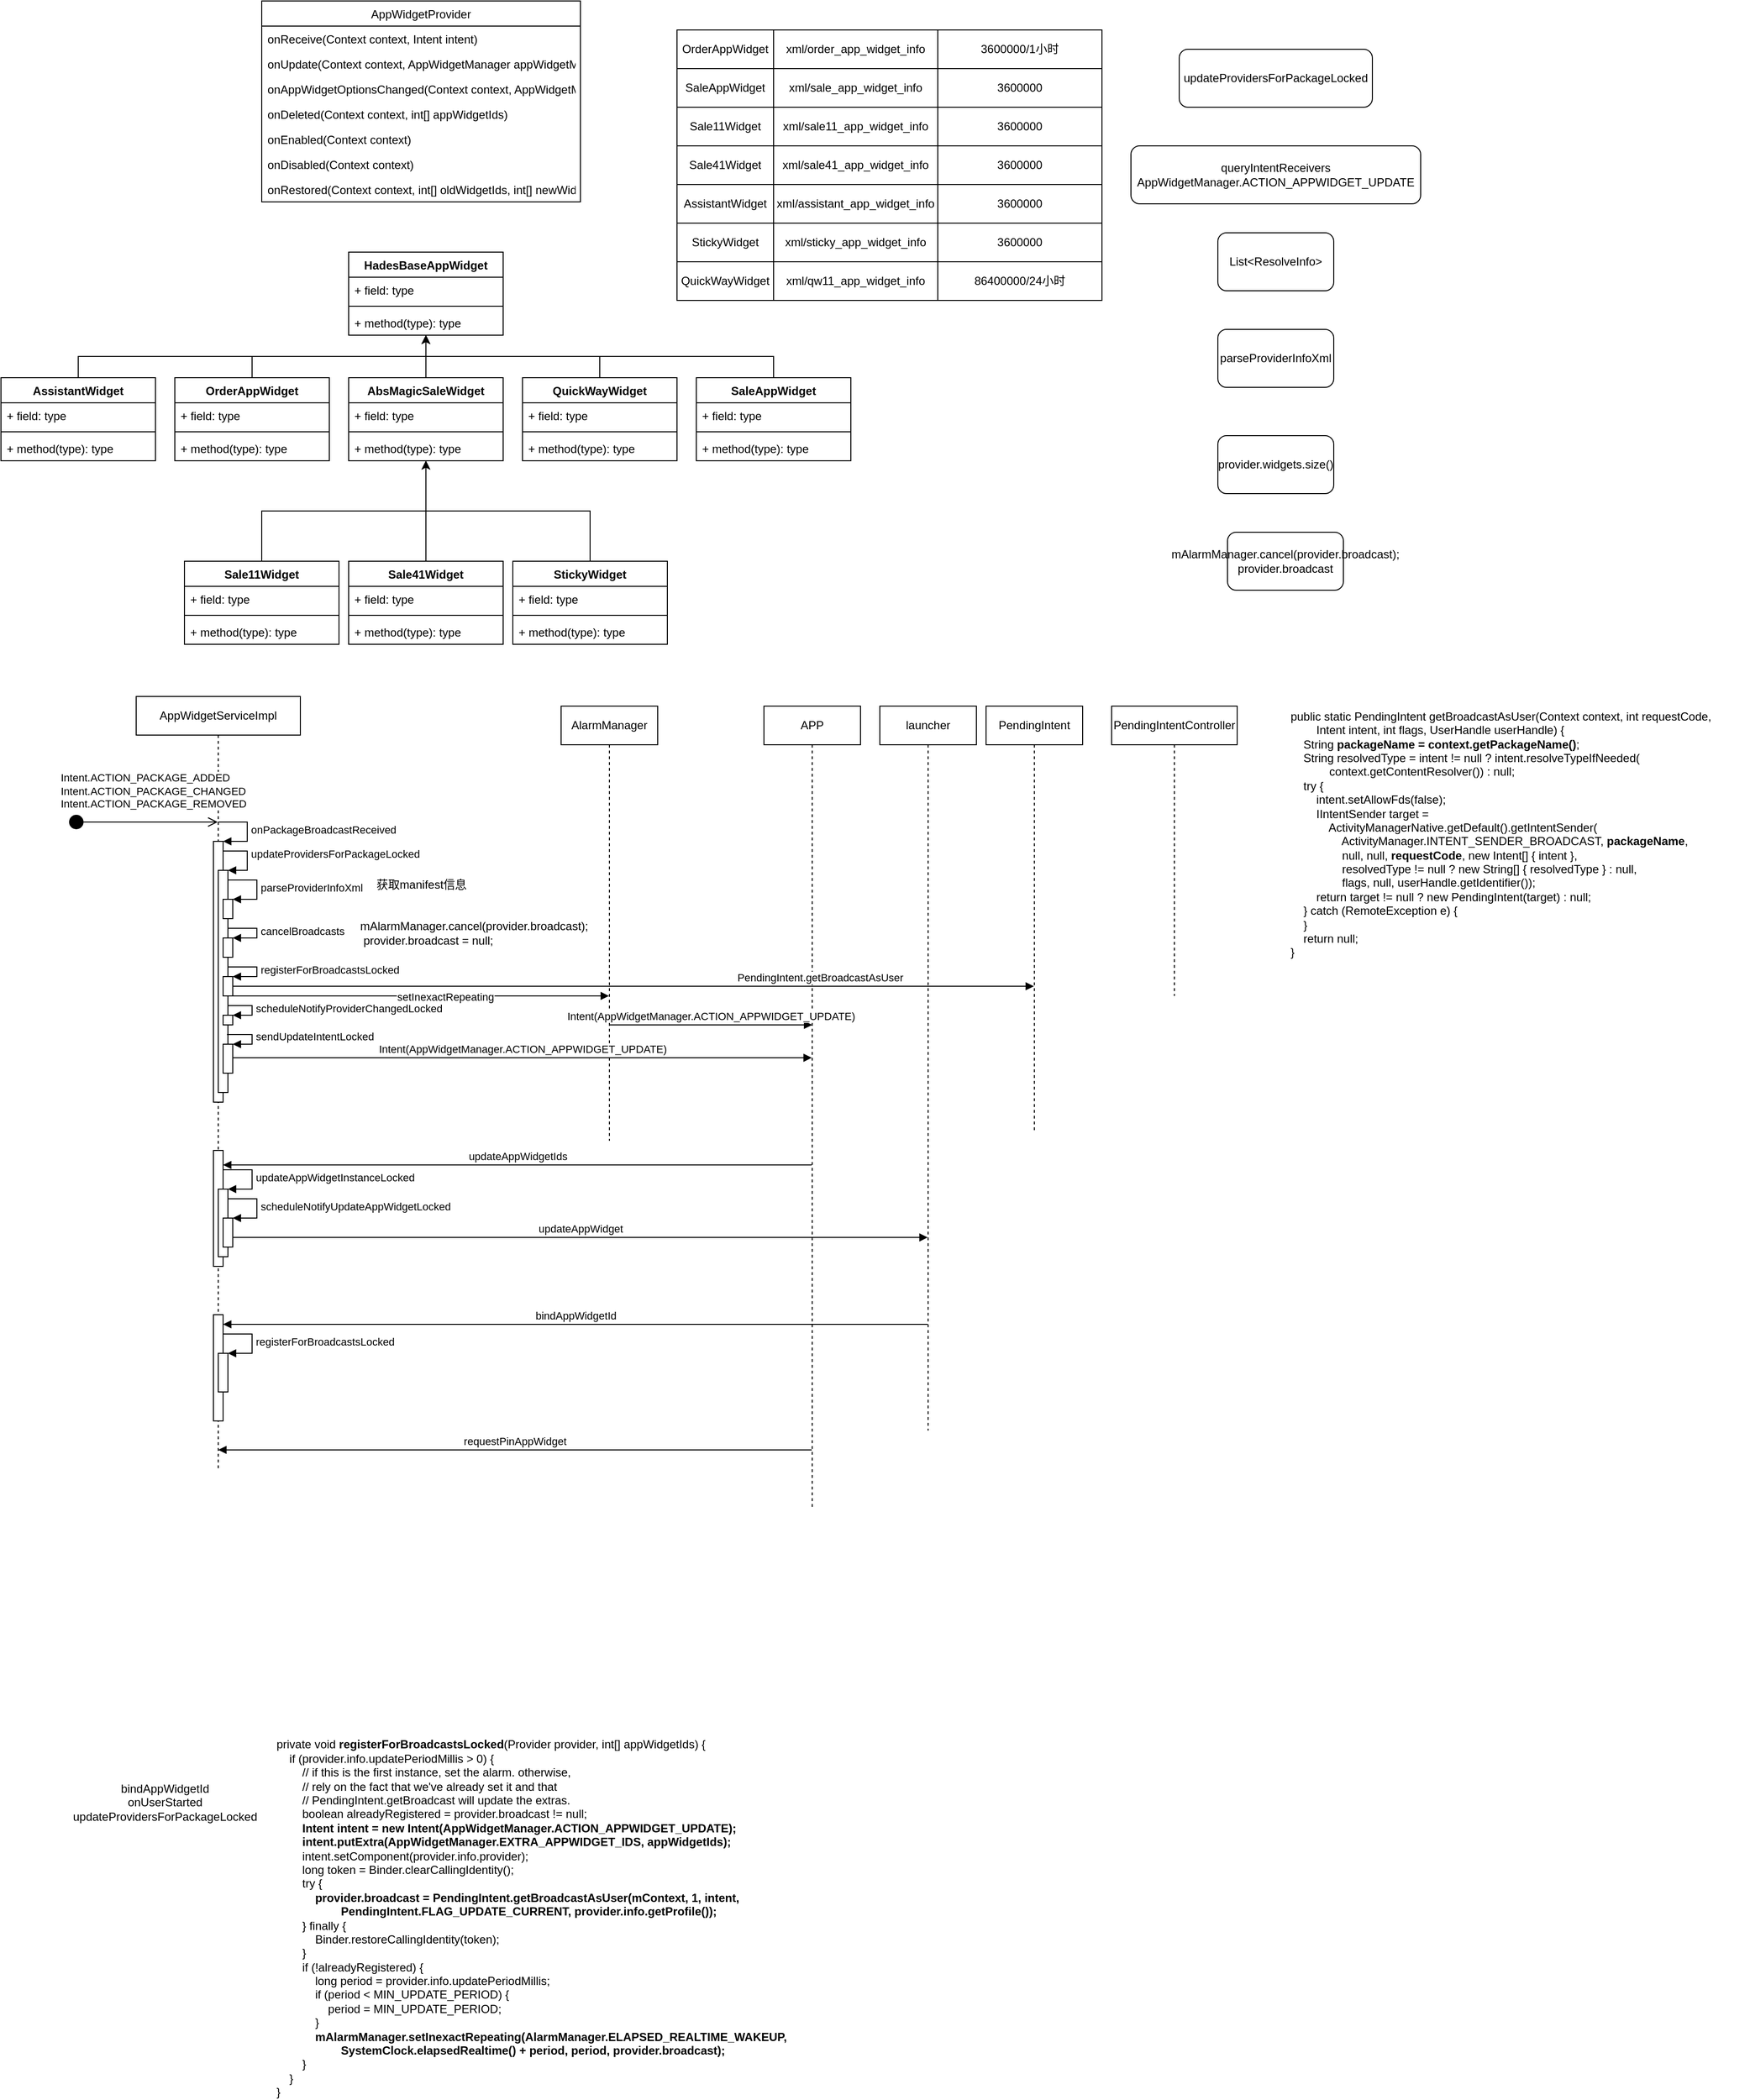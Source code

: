 <mxfile version="20.3.3" type="github">
  <diagram id="xcQuriU0oQv12EpbVyYx" name="Page-1">
    <mxGraphModel dx="830" dy="768" grid="1" gridSize="10" guides="1" tooltips="1" connect="1" arrows="1" fold="1" page="1" pageScale="1" pageWidth="850" pageHeight="1100" math="0" shadow="0">
      <root>
        <mxCell id="0" />
        <mxCell id="1" parent="0" />
        <mxCell id="ZXUftcu4xDOtaX3n_nfg-2" value="HadesBaseAppWidget" style="swimlane;fontStyle=1;align=center;verticalAlign=top;childLayout=stackLayout;horizontal=1;startSize=26;horizontalStack=0;resizeParent=1;resizeParentMax=0;resizeLast=0;collapsible=1;marginBottom=0;" parent="1" vertex="1">
          <mxGeometry x="360" y="310" width="160" height="86" as="geometry" />
        </mxCell>
        <mxCell id="ZXUftcu4xDOtaX3n_nfg-3" value="+ field: type" style="text;strokeColor=none;fillColor=none;align=left;verticalAlign=top;spacingLeft=4;spacingRight=4;overflow=hidden;rotatable=0;points=[[0,0.5],[1,0.5]];portConstraint=eastwest;" parent="ZXUftcu4xDOtaX3n_nfg-2" vertex="1">
          <mxGeometry y="26" width="160" height="26" as="geometry" />
        </mxCell>
        <mxCell id="ZXUftcu4xDOtaX3n_nfg-4" value="" style="line;strokeWidth=1;fillColor=none;align=left;verticalAlign=middle;spacingTop=-1;spacingLeft=3;spacingRight=3;rotatable=0;labelPosition=right;points=[];portConstraint=eastwest;strokeColor=inherit;" parent="ZXUftcu4xDOtaX3n_nfg-2" vertex="1">
          <mxGeometry y="52" width="160" height="8" as="geometry" />
        </mxCell>
        <mxCell id="ZXUftcu4xDOtaX3n_nfg-5" value="+ method(type): type" style="text;strokeColor=none;fillColor=none;align=left;verticalAlign=top;spacingLeft=4;spacingRight=4;overflow=hidden;rotatable=0;points=[[0,0.5],[1,0.5]];portConstraint=eastwest;" parent="ZXUftcu4xDOtaX3n_nfg-2" vertex="1">
          <mxGeometry y="60" width="160" height="26" as="geometry" />
        </mxCell>
        <mxCell id="ZXUftcu4xDOtaX3n_nfg-12" value="AppWidgetProvider" style="swimlane;fontStyle=0;childLayout=stackLayout;horizontal=1;startSize=26;fillColor=none;horizontalStack=0;resizeParent=1;resizeParentMax=0;resizeLast=0;collapsible=1;marginBottom=0;" parent="1" vertex="1">
          <mxGeometry x="270" y="50" width="330" height="208" as="geometry" />
        </mxCell>
        <mxCell id="ZXUftcu4xDOtaX3n_nfg-13" value="onReceive(Context context, Intent intent)" style="text;strokeColor=none;fillColor=none;align=left;verticalAlign=top;spacingLeft=4;spacingRight=4;overflow=hidden;rotatable=0;points=[[0,0.5],[1,0.5]];portConstraint=eastwest;" parent="ZXUftcu4xDOtaX3n_nfg-12" vertex="1">
          <mxGeometry y="26" width="330" height="26" as="geometry" />
        </mxCell>
        <mxCell id="ZXUftcu4xDOtaX3n_nfg-14" value="onUpdate(Context context, AppWidgetManager appWidgetManager, int[] appWidgetIds)" style="text;strokeColor=none;fillColor=none;align=left;verticalAlign=top;spacingLeft=4;spacingRight=4;overflow=hidden;rotatable=0;points=[[0,0.5],[1,0.5]];portConstraint=eastwest;" parent="ZXUftcu4xDOtaX3n_nfg-12" vertex="1">
          <mxGeometry y="52" width="330" height="26" as="geometry" />
        </mxCell>
        <mxCell id="ZXUftcu4xDOtaX3n_nfg-15" value="onAppWidgetOptionsChanged(Context context, AppWidgetManager appWidgetManager, int appWidgetId, Bundle newOptions)" style="text;strokeColor=none;fillColor=none;align=left;verticalAlign=top;spacingLeft=4;spacingRight=4;overflow=hidden;rotatable=0;points=[[0,0.5],[1,0.5]];portConstraint=eastwest;" parent="ZXUftcu4xDOtaX3n_nfg-12" vertex="1">
          <mxGeometry y="78" width="330" height="26" as="geometry" />
        </mxCell>
        <mxCell id="ZXUftcu4xDOtaX3n_nfg-16" value="onDeleted(Context context, int[] appWidgetIds)" style="text;strokeColor=none;fillColor=none;align=left;verticalAlign=top;spacingLeft=4;spacingRight=4;overflow=hidden;rotatable=0;points=[[0,0.5],[1,0.5]];portConstraint=eastwest;" parent="ZXUftcu4xDOtaX3n_nfg-12" vertex="1">
          <mxGeometry y="104" width="330" height="26" as="geometry" />
        </mxCell>
        <mxCell id="ZXUftcu4xDOtaX3n_nfg-17" value="onEnabled(Context context)" style="text;strokeColor=none;fillColor=none;align=left;verticalAlign=top;spacingLeft=4;spacingRight=4;overflow=hidden;rotatable=0;points=[[0,0.5],[1,0.5]];portConstraint=eastwest;" parent="ZXUftcu4xDOtaX3n_nfg-12" vertex="1">
          <mxGeometry y="130" width="330" height="26" as="geometry" />
        </mxCell>
        <mxCell id="ZXUftcu4xDOtaX3n_nfg-18" value="onDisabled(Context context)" style="text;strokeColor=none;fillColor=none;align=left;verticalAlign=top;spacingLeft=4;spacingRight=4;overflow=hidden;rotatable=0;points=[[0,0.5],[1,0.5]];portConstraint=eastwest;" parent="ZXUftcu4xDOtaX3n_nfg-12" vertex="1">
          <mxGeometry y="156" width="330" height="26" as="geometry" />
        </mxCell>
        <mxCell id="ZXUftcu4xDOtaX3n_nfg-19" value="onRestored(Context context, int[] oldWidgetIds, int[] newWidgetIds)" style="text;strokeColor=none;fillColor=none;align=left;verticalAlign=top;spacingLeft=4;spacingRight=4;overflow=hidden;rotatable=0;points=[[0,0.5],[1,0.5]];portConstraint=eastwest;" parent="ZXUftcu4xDOtaX3n_nfg-12" vertex="1">
          <mxGeometry y="182" width="330" height="26" as="geometry" />
        </mxCell>
        <mxCell id="ZXUftcu4xDOtaX3n_nfg-60" style="edgeStyle=orthogonalEdgeStyle;rounded=0;orthogonalLoop=1;jettySize=auto;html=1;exitX=0.5;exitY=0;exitDx=0;exitDy=0;" parent="1" source="ZXUftcu4xDOtaX3n_nfg-20" target="ZXUftcu4xDOtaX3n_nfg-2" edge="1">
          <mxGeometry relative="1" as="geometry" />
        </mxCell>
        <mxCell id="ZXUftcu4xDOtaX3n_nfg-20" value="AbsMagicSaleWidget" style="swimlane;fontStyle=1;align=center;verticalAlign=top;childLayout=stackLayout;horizontal=1;startSize=26;horizontalStack=0;resizeParent=1;resizeParentMax=0;resizeLast=0;collapsible=1;marginBottom=0;" parent="1" vertex="1">
          <mxGeometry x="360" y="440" width="160" height="86" as="geometry" />
        </mxCell>
        <mxCell id="ZXUftcu4xDOtaX3n_nfg-21" value="+ field: type" style="text;strokeColor=none;fillColor=none;align=left;verticalAlign=top;spacingLeft=4;spacingRight=4;overflow=hidden;rotatable=0;points=[[0,0.5],[1,0.5]];portConstraint=eastwest;" parent="ZXUftcu4xDOtaX3n_nfg-20" vertex="1">
          <mxGeometry y="26" width="160" height="26" as="geometry" />
        </mxCell>
        <mxCell id="ZXUftcu4xDOtaX3n_nfg-22" value="" style="line;strokeWidth=1;fillColor=none;align=left;verticalAlign=middle;spacingTop=-1;spacingLeft=3;spacingRight=3;rotatable=0;labelPosition=right;points=[];portConstraint=eastwest;strokeColor=inherit;" parent="ZXUftcu4xDOtaX3n_nfg-20" vertex="1">
          <mxGeometry y="52" width="160" height="8" as="geometry" />
        </mxCell>
        <mxCell id="ZXUftcu4xDOtaX3n_nfg-23" value="+ method(type): type" style="text;strokeColor=none;fillColor=none;align=left;verticalAlign=top;spacingLeft=4;spacingRight=4;overflow=hidden;rotatable=0;points=[[0,0.5],[1,0.5]];portConstraint=eastwest;" parent="ZXUftcu4xDOtaX3n_nfg-20" vertex="1">
          <mxGeometry y="60" width="160" height="26" as="geometry" />
        </mxCell>
        <mxCell id="ZXUftcu4xDOtaX3n_nfg-100" style="edgeStyle=orthogonalEdgeStyle;rounded=0;orthogonalLoop=1;jettySize=auto;html=1;exitX=0.5;exitY=0;exitDx=0;exitDy=0;" parent="1" source="ZXUftcu4xDOtaX3n_nfg-24" target="ZXUftcu4xDOtaX3n_nfg-2" edge="1">
          <mxGeometry relative="1" as="geometry" />
        </mxCell>
        <mxCell id="ZXUftcu4xDOtaX3n_nfg-24" value="AssistantWidget" style="swimlane;fontStyle=1;align=center;verticalAlign=top;childLayout=stackLayout;horizontal=1;startSize=26;horizontalStack=0;resizeParent=1;resizeParentMax=0;resizeLast=0;collapsible=1;marginBottom=0;" parent="1" vertex="1">
          <mxGeometry y="440" width="160" height="86" as="geometry" />
        </mxCell>
        <mxCell id="ZXUftcu4xDOtaX3n_nfg-25" value="+ field: type" style="text;strokeColor=none;fillColor=none;align=left;verticalAlign=top;spacingLeft=4;spacingRight=4;overflow=hidden;rotatable=0;points=[[0,0.5],[1,0.5]];portConstraint=eastwest;" parent="ZXUftcu4xDOtaX3n_nfg-24" vertex="1">
          <mxGeometry y="26" width="160" height="26" as="geometry" />
        </mxCell>
        <mxCell id="ZXUftcu4xDOtaX3n_nfg-26" value="" style="line;strokeWidth=1;fillColor=none;align=left;verticalAlign=middle;spacingTop=-1;spacingLeft=3;spacingRight=3;rotatable=0;labelPosition=right;points=[];portConstraint=eastwest;strokeColor=inherit;" parent="ZXUftcu4xDOtaX3n_nfg-24" vertex="1">
          <mxGeometry y="52" width="160" height="8" as="geometry" />
        </mxCell>
        <mxCell id="ZXUftcu4xDOtaX3n_nfg-27" value="+ method(type): type" style="text;strokeColor=none;fillColor=none;align=left;verticalAlign=top;spacingLeft=4;spacingRight=4;overflow=hidden;rotatable=0;points=[[0,0.5],[1,0.5]];portConstraint=eastwest;" parent="ZXUftcu4xDOtaX3n_nfg-24" vertex="1">
          <mxGeometry y="60" width="160" height="26" as="geometry" />
        </mxCell>
        <mxCell id="ZXUftcu4xDOtaX3n_nfg-99" style="edgeStyle=orthogonalEdgeStyle;rounded=0;orthogonalLoop=1;jettySize=auto;html=1;exitX=0.5;exitY=0;exitDx=0;exitDy=0;" parent="1" source="ZXUftcu4xDOtaX3n_nfg-28" target="ZXUftcu4xDOtaX3n_nfg-2" edge="1">
          <mxGeometry relative="1" as="geometry" />
        </mxCell>
        <mxCell id="ZXUftcu4xDOtaX3n_nfg-28" value="OrderAppWidget" style="swimlane;fontStyle=1;align=center;verticalAlign=top;childLayout=stackLayout;horizontal=1;startSize=26;horizontalStack=0;resizeParent=1;resizeParentMax=0;resizeLast=0;collapsible=1;marginBottom=0;" parent="1" vertex="1">
          <mxGeometry x="180" y="440" width="160" height="86" as="geometry" />
        </mxCell>
        <mxCell id="ZXUftcu4xDOtaX3n_nfg-29" value="+ field: type" style="text;strokeColor=none;fillColor=none;align=left;verticalAlign=top;spacingLeft=4;spacingRight=4;overflow=hidden;rotatable=0;points=[[0,0.5],[1,0.5]];portConstraint=eastwest;" parent="ZXUftcu4xDOtaX3n_nfg-28" vertex="1">
          <mxGeometry y="26" width="160" height="26" as="geometry" />
        </mxCell>
        <mxCell id="ZXUftcu4xDOtaX3n_nfg-30" value="" style="line;strokeWidth=1;fillColor=none;align=left;verticalAlign=middle;spacingTop=-1;spacingLeft=3;spacingRight=3;rotatable=0;labelPosition=right;points=[];portConstraint=eastwest;strokeColor=inherit;" parent="ZXUftcu4xDOtaX3n_nfg-28" vertex="1">
          <mxGeometry y="52" width="160" height="8" as="geometry" />
        </mxCell>
        <mxCell id="ZXUftcu4xDOtaX3n_nfg-31" value="+ method(type): type" style="text;strokeColor=none;fillColor=none;align=left;verticalAlign=top;spacingLeft=4;spacingRight=4;overflow=hidden;rotatable=0;points=[[0,0.5],[1,0.5]];portConstraint=eastwest;" parent="ZXUftcu4xDOtaX3n_nfg-28" vertex="1">
          <mxGeometry y="60" width="160" height="26" as="geometry" />
        </mxCell>
        <mxCell id="ZXUftcu4xDOtaX3n_nfg-101" style="edgeStyle=orthogonalEdgeStyle;rounded=0;orthogonalLoop=1;jettySize=auto;html=1;exitX=0.5;exitY=0;exitDx=0;exitDy=0;" parent="1" source="ZXUftcu4xDOtaX3n_nfg-32" target="ZXUftcu4xDOtaX3n_nfg-2" edge="1">
          <mxGeometry relative="1" as="geometry" />
        </mxCell>
        <mxCell id="ZXUftcu4xDOtaX3n_nfg-32" value="QuickWayWidget" style="swimlane;fontStyle=1;align=center;verticalAlign=top;childLayout=stackLayout;horizontal=1;startSize=26;horizontalStack=0;resizeParent=1;resizeParentMax=0;resizeLast=0;collapsible=1;marginBottom=0;" parent="1" vertex="1">
          <mxGeometry x="540" y="440" width="160" height="86" as="geometry" />
        </mxCell>
        <mxCell id="ZXUftcu4xDOtaX3n_nfg-33" value="+ field: type" style="text;strokeColor=none;fillColor=none;align=left;verticalAlign=top;spacingLeft=4;spacingRight=4;overflow=hidden;rotatable=0;points=[[0,0.5],[1,0.5]];portConstraint=eastwest;" parent="ZXUftcu4xDOtaX3n_nfg-32" vertex="1">
          <mxGeometry y="26" width="160" height="26" as="geometry" />
        </mxCell>
        <mxCell id="ZXUftcu4xDOtaX3n_nfg-34" value="" style="line;strokeWidth=1;fillColor=none;align=left;verticalAlign=middle;spacingTop=-1;spacingLeft=3;spacingRight=3;rotatable=0;labelPosition=right;points=[];portConstraint=eastwest;strokeColor=inherit;" parent="ZXUftcu4xDOtaX3n_nfg-32" vertex="1">
          <mxGeometry y="52" width="160" height="8" as="geometry" />
        </mxCell>
        <mxCell id="ZXUftcu4xDOtaX3n_nfg-35" value="+ method(type): type" style="text;strokeColor=none;fillColor=none;align=left;verticalAlign=top;spacingLeft=4;spacingRight=4;overflow=hidden;rotatable=0;points=[[0,0.5],[1,0.5]];portConstraint=eastwest;" parent="ZXUftcu4xDOtaX3n_nfg-32" vertex="1">
          <mxGeometry y="60" width="160" height="26" as="geometry" />
        </mxCell>
        <mxCell id="ZXUftcu4xDOtaX3n_nfg-56" style="edgeStyle=orthogonalEdgeStyle;rounded=0;orthogonalLoop=1;jettySize=auto;html=1;exitX=0.5;exitY=0;exitDx=0;exitDy=0;" parent="1" source="ZXUftcu4xDOtaX3n_nfg-36" target="ZXUftcu4xDOtaX3n_nfg-20" edge="1">
          <mxGeometry relative="1" as="geometry" />
        </mxCell>
        <mxCell id="ZXUftcu4xDOtaX3n_nfg-36" value="Sale11Widget" style="swimlane;fontStyle=1;align=center;verticalAlign=top;childLayout=stackLayout;horizontal=1;startSize=26;horizontalStack=0;resizeParent=1;resizeParentMax=0;resizeLast=0;collapsible=1;marginBottom=0;" parent="1" vertex="1">
          <mxGeometry x="190" y="630" width="160" height="86" as="geometry" />
        </mxCell>
        <mxCell id="ZXUftcu4xDOtaX3n_nfg-37" value="+ field: type" style="text;strokeColor=none;fillColor=none;align=left;verticalAlign=top;spacingLeft=4;spacingRight=4;overflow=hidden;rotatable=0;points=[[0,0.5],[1,0.5]];portConstraint=eastwest;" parent="ZXUftcu4xDOtaX3n_nfg-36" vertex="1">
          <mxGeometry y="26" width="160" height="26" as="geometry" />
        </mxCell>
        <mxCell id="ZXUftcu4xDOtaX3n_nfg-38" value="" style="line;strokeWidth=1;fillColor=none;align=left;verticalAlign=middle;spacingTop=-1;spacingLeft=3;spacingRight=3;rotatable=0;labelPosition=right;points=[];portConstraint=eastwest;strokeColor=inherit;" parent="ZXUftcu4xDOtaX3n_nfg-36" vertex="1">
          <mxGeometry y="52" width="160" height="8" as="geometry" />
        </mxCell>
        <mxCell id="ZXUftcu4xDOtaX3n_nfg-39" value="+ method(type): type" style="text;strokeColor=none;fillColor=none;align=left;verticalAlign=top;spacingLeft=4;spacingRight=4;overflow=hidden;rotatable=0;points=[[0,0.5],[1,0.5]];portConstraint=eastwest;" parent="ZXUftcu4xDOtaX3n_nfg-36" vertex="1">
          <mxGeometry y="60" width="160" height="26" as="geometry" />
        </mxCell>
        <mxCell id="ZXUftcu4xDOtaX3n_nfg-58" style="edgeStyle=orthogonalEdgeStyle;rounded=0;orthogonalLoop=1;jettySize=auto;html=1;exitX=0.5;exitY=0;exitDx=0;exitDy=0;" parent="1" source="ZXUftcu4xDOtaX3n_nfg-44" target="ZXUftcu4xDOtaX3n_nfg-20" edge="1">
          <mxGeometry relative="1" as="geometry" />
        </mxCell>
        <mxCell id="ZXUftcu4xDOtaX3n_nfg-44" value="Sale41Widget" style="swimlane;fontStyle=1;align=center;verticalAlign=top;childLayout=stackLayout;horizontal=1;startSize=26;horizontalStack=0;resizeParent=1;resizeParentMax=0;resizeLast=0;collapsible=1;marginBottom=0;" parent="1" vertex="1">
          <mxGeometry x="360" y="630" width="160" height="86" as="geometry" />
        </mxCell>
        <mxCell id="ZXUftcu4xDOtaX3n_nfg-45" value="+ field: type" style="text;strokeColor=none;fillColor=none;align=left;verticalAlign=top;spacingLeft=4;spacingRight=4;overflow=hidden;rotatable=0;points=[[0,0.5],[1,0.5]];portConstraint=eastwest;" parent="ZXUftcu4xDOtaX3n_nfg-44" vertex="1">
          <mxGeometry y="26" width="160" height="26" as="geometry" />
        </mxCell>
        <mxCell id="ZXUftcu4xDOtaX3n_nfg-46" value="" style="line;strokeWidth=1;fillColor=none;align=left;verticalAlign=middle;spacingTop=-1;spacingLeft=3;spacingRight=3;rotatable=0;labelPosition=right;points=[];portConstraint=eastwest;strokeColor=inherit;" parent="ZXUftcu4xDOtaX3n_nfg-44" vertex="1">
          <mxGeometry y="52" width="160" height="8" as="geometry" />
        </mxCell>
        <mxCell id="ZXUftcu4xDOtaX3n_nfg-47" value="+ method(type): type" style="text;strokeColor=none;fillColor=none;align=left;verticalAlign=top;spacingLeft=4;spacingRight=4;overflow=hidden;rotatable=0;points=[[0,0.5],[1,0.5]];portConstraint=eastwest;" parent="ZXUftcu4xDOtaX3n_nfg-44" vertex="1">
          <mxGeometry y="60" width="160" height="26" as="geometry" />
        </mxCell>
        <mxCell id="ZXUftcu4xDOtaX3n_nfg-102" style="edgeStyle=orthogonalEdgeStyle;rounded=0;orthogonalLoop=1;jettySize=auto;html=1;exitX=0.5;exitY=0;exitDx=0;exitDy=0;" parent="1" source="ZXUftcu4xDOtaX3n_nfg-48" target="ZXUftcu4xDOtaX3n_nfg-2" edge="1">
          <mxGeometry relative="1" as="geometry" />
        </mxCell>
        <mxCell id="ZXUftcu4xDOtaX3n_nfg-48" value="SaleAppWidget" style="swimlane;fontStyle=1;align=center;verticalAlign=top;childLayout=stackLayout;horizontal=1;startSize=26;horizontalStack=0;resizeParent=1;resizeParentMax=0;resizeLast=0;collapsible=1;marginBottom=0;" parent="1" vertex="1">
          <mxGeometry x="720" y="440" width="160" height="86" as="geometry" />
        </mxCell>
        <mxCell id="ZXUftcu4xDOtaX3n_nfg-49" value="+ field: type" style="text;strokeColor=none;fillColor=none;align=left;verticalAlign=top;spacingLeft=4;spacingRight=4;overflow=hidden;rotatable=0;points=[[0,0.5],[1,0.5]];portConstraint=eastwest;" parent="ZXUftcu4xDOtaX3n_nfg-48" vertex="1">
          <mxGeometry y="26" width="160" height="26" as="geometry" />
        </mxCell>
        <mxCell id="ZXUftcu4xDOtaX3n_nfg-50" value="" style="line;strokeWidth=1;fillColor=none;align=left;verticalAlign=middle;spacingTop=-1;spacingLeft=3;spacingRight=3;rotatable=0;labelPosition=right;points=[];portConstraint=eastwest;strokeColor=inherit;" parent="ZXUftcu4xDOtaX3n_nfg-48" vertex="1">
          <mxGeometry y="52" width="160" height="8" as="geometry" />
        </mxCell>
        <mxCell id="ZXUftcu4xDOtaX3n_nfg-51" value="+ method(type): type" style="text;strokeColor=none;fillColor=none;align=left;verticalAlign=top;spacingLeft=4;spacingRight=4;overflow=hidden;rotatable=0;points=[[0,0.5],[1,0.5]];portConstraint=eastwest;" parent="ZXUftcu4xDOtaX3n_nfg-48" vertex="1">
          <mxGeometry y="60" width="160" height="26" as="geometry" />
        </mxCell>
        <mxCell id="ZXUftcu4xDOtaX3n_nfg-59" style="edgeStyle=orthogonalEdgeStyle;rounded=0;orthogonalLoop=1;jettySize=auto;html=1;exitX=0.5;exitY=0;exitDx=0;exitDy=0;" parent="1" source="ZXUftcu4xDOtaX3n_nfg-52" target="ZXUftcu4xDOtaX3n_nfg-20" edge="1">
          <mxGeometry relative="1" as="geometry" />
        </mxCell>
        <mxCell id="ZXUftcu4xDOtaX3n_nfg-52" value="StickyWidget" style="swimlane;fontStyle=1;align=center;verticalAlign=top;childLayout=stackLayout;horizontal=1;startSize=26;horizontalStack=0;resizeParent=1;resizeParentMax=0;resizeLast=0;collapsible=1;marginBottom=0;" parent="1" vertex="1">
          <mxGeometry x="530" y="630" width="160" height="86" as="geometry" />
        </mxCell>
        <mxCell id="ZXUftcu4xDOtaX3n_nfg-53" value="+ field: type" style="text;strokeColor=none;fillColor=none;align=left;verticalAlign=top;spacingLeft=4;spacingRight=4;overflow=hidden;rotatable=0;points=[[0,0.5],[1,0.5]];portConstraint=eastwest;" parent="ZXUftcu4xDOtaX3n_nfg-52" vertex="1">
          <mxGeometry y="26" width="160" height="26" as="geometry" />
        </mxCell>
        <mxCell id="ZXUftcu4xDOtaX3n_nfg-54" value="" style="line;strokeWidth=1;fillColor=none;align=left;verticalAlign=middle;spacingTop=-1;spacingLeft=3;spacingRight=3;rotatable=0;labelPosition=right;points=[];portConstraint=eastwest;strokeColor=inherit;" parent="ZXUftcu4xDOtaX3n_nfg-52" vertex="1">
          <mxGeometry y="52" width="160" height="8" as="geometry" />
        </mxCell>
        <mxCell id="ZXUftcu4xDOtaX3n_nfg-55" value="+ method(type): type" style="text;strokeColor=none;fillColor=none;align=left;verticalAlign=top;spacingLeft=4;spacingRight=4;overflow=hidden;rotatable=0;points=[[0,0.5],[1,0.5]];portConstraint=eastwest;" parent="ZXUftcu4xDOtaX3n_nfg-52" vertex="1">
          <mxGeometry y="60" width="160" height="26" as="geometry" />
        </mxCell>
        <mxCell id="ZXUftcu4xDOtaX3n_nfg-61" value="" style="shape=table;html=1;whiteSpace=wrap;startSize=0;container=1;collapsible=0;childLayout=tableLayout;" parent="1" vertex="1">
          <mxGeometry x="700" y="80" width="440" height="280" as="geometry" />
        </mxCell>
        <mxCell id="ZXUftcu4xDOtaX3n_nfg-62" value="" style="shape=tableRow;horizontal=0;startSize=0;swimlaneHead=0;swimlaneBody=0;top=0;left=0;bottom=0;right=0;collapsible=0;dropTarget=0;fillColor=none;points=[[0,0.5],[1,0.5]];portConstraint=eastwest;" parent="ZXUftcu4xDOtaX3n_nfg-61" vertex="1">
          <mxGeometry width="440" height="40" as="geometry" />
        </mxCell>
        <mxCell id="ZXUftcu4xDOtaX3n_nfg-63" value="OrderAppWidget" style="shape=partialRectangle;html=1;whiteSpace=wrap;connectable=0;fillColor=none;top=0;left=0;bottom=0;right=0;overflow=hidden;" parent="ZXUftcu4xDOtaX3n_nfg-62" vertex="1">
          <mxGeometry width="100" height="40" as="geometry">
            <mxRectangle width="100" height="40" as="alternateBounds" />
          </mxGeometry>
        </mxCell>
        <mxCell id="ZXUftcu4xDOtaX3n_nfg-64" value="xml/order_app_widget_info" style="shape=partialRectangle;html=1;whiteSpace=wrap;connectable=0;fillColor=none;top=0;left=0;bottom=0;right=0;overflow=hidden;" parent="ZXUftcu4xDOtaX3n_nfg-62" vertex="1">
          <mxGeometry x="100" width="170" height="40" as="geometry">
            <mxRectangle width="170" height="40" as="alternateBounds" />
          </mxGeometry>
        </mxCell>
        <mxCell id="ZXUftcu4xDOtaX3n_nfg-103" value="3600000/1小时" style="shape=partialRectangle;html=1;whiteSpace=wrap;connectable=0;fillColor=none;top=0;left=0;bottom=0;right=0;overflow=hidden;" parent="ZXUftcu4xDOtaX3n_nfg-62" vertex="1">
          <mxGeometry x="270" width="170" height="40" as="geometry">
            <mxRectangle width="170" height="40" as="alternateBounds" />
          </mxGeometry>
        </mxCell>
        <mxCell id="ZXUftcu4xDOtaX3n_nfg-66" value="" style="shape=tableRow;horizontal=0;startSize=0;swimlaneHead=0;swimlaneBody=0;top=0;left=0;bottom=0;right=0;collapsible=0;dropTarget=0;fillColor=none;points=[[0,0.5],[1,0.5]];portConstraint=eastwest;" parent="ZXUftcu4xDOtaX3n_nfg-61" vertex="1">
          <mxGeometry y="40" width="440" height="40" as="geometry" />
        </mxCell>
        <mxCell id="ZXUftcu4xDOtaX3n_nfg-67" value="SaleAppWidget" style="shape=partialRectangle;html=1;whiteSpace=wrap;connectable=0;fillColor=none;top=0;left=0;bottom=0;right=0;overflow=hidden;" parent="ZXUftcu4xDOtaX3n_nfg-66" vertex="1">
          <mxGeometry width="100" height="40" as="geometry">
            <mxRectangle width="100" height="40" as="alternateBounds" />
          </mxGeometry>
        </mxCell>
        <mxCell id="ZXUftcu4xDOtaX3n_nfg-68" value="xml/sale_app_widget_info" style="shape=partialRectangle;html=1;whiteSpace=wrap;connectable=0;fillColor=none;top=0;left=0;bottom=0;right=0;overflow=hidden;" parent="ZXUftcu4xDOtaX3n_nfg-66" vertex="1">
          <mxGeometry x="100" width="170" height="40" as="geometry">
            <mxRectangle width="170" height="40" as="alternateBounds" />
          </mxGeometry>
        </mxCell>
        <mxCell id="ZXUftcu4xDOtaX3n_nfg-104" value="3600000" style="shape=partialRectangle;html=1;whiteSpace=wrap;connectable=0;fillColor=none;top=0;left=0;bottom=0;right=0;overflow=hidden;" parent="ZXUftcu4xDOtaX3n_nfg-66" vertex="1">
          <mxGeometry x="270" width="170" height="40" as="geometry">
            <mxRectangle width="170" height="40" as="alternateBounds" />
          </mxGeometry>
        </mxCell>
        <mxCell id="ZXUftcu4xDOtaX3n_nfg-70" value="" style="shape=tableRow;horizontal=0;startSize=0;swimlaneHead=0;swimlaneBody=0;top=0;left=0;bottom=0;right=0;collapsible=0;dropTarget=0;fillColor=none;points=[[0,0.5],[1,0.5]];portConstraint=eastwest;" parent="ZXUftcu4xDOtaX3n_nfg-61" vertex="1">
          <mxGeometry y="80" width="440" height="40" as="geometry" />
        </mxCell>
        <mxCell id="ZXUftcu4xDOtaX3n_nfg-71" value="Sale11Widget" style="shape=partialRectangle;html=1;whiteSpace=wrap;connectable=0;fillColor=none;top=0;left=0;bottom=0;right=0;overflow=hidden;" parent="ZXUftcu4xDOtaX3n_nfg-70" vertex="1">
          <mxGeometry width="100" height="40" as="geometry">
            <mxRectangle width="100" height="40" as="alternateBounds" />
          </mxGeometry>
        </mxCell>
        <mxCell id="ZXUftcu4xDOtaX3n_nfg-72" value="xml/sale11_app_widget_info" style="shape=partialRectangle;html=1;whiteSpace=wrap;connectable=0;fillColor=none;top=0;left=0;bottom=0;right=0;overflow=hidden;" parent="ZXUftcu4xDOtaX3n_nfg-70" vertex="1">
          <mxGeometry x="100" width="170" height="40" as="geometry">
            <mxRectangle width="170" height="40" as="alternateBounds" />
          </mxGeometry>
        </mxCell>
        <mxCell id="ZXUftcu4xDOtaX3n_nfg-105" value="3600000" style="shape=partialRectangle;html=1;whiteSpace=wrap;connectable=0;fillColor=none;top=0;left=0;bottom=0;right=0;overflow=hidden;" parent="ZXUftcu4xDOtaX3n_nfg-70" vertex="1">
          <mxGeometry x="270" width="170" height="40" as="geometry">
            <mxRectangle width="170" height="40" as="alternateBounds" />
          </mxGeometry>
        </mxCell>
        <mxCell id="ZXUftcu4xDOtaX3n_nfg-87" style="shape=tableRow;horizontal=0;startSize=0;swimlaneHead=0;swimlaneBody=0;top=0;left=0;bottom=0;right=0;collapsible=0;dropTarget=0;fillColor=none;points=[[0,0.5],[1,0.5]];portConstraint=eastwest;" parent="ZXUftcu4xDOtaX3n_nfg-61" vertex="1">
          <mxGeometry y="120" width="440" height="40" as="geometry" />
        </mxCell>
        <mxCell id="ZXUftcu4xDOtaX3n_nfg-88" value="Sale41Widget" style="shape=partialRectangle;html=1;whiteSpace=wrap;connectable=0;fillColor=none;top=0;left=0;bottom=0;right=0;overflow=hidden;" parent="ZXUftcu4xDOtaX3n_nfg-87" vertex="1">
          <mxGeometry width="100" height="40" as="geometry">
            <mxRectangle width="100" height="40" as="alternateBounds" />
          </mxGeometry>
        </mxCell>
        <mxCell id="ZXUftcu4xDOtaX3n_nfg-89" value="xml/sale41_app_widget_info" style="shape=partialRectangle;html=1;whiteSpace=wrap;connectable=0;fillColor=none;top=0;left=0;bottom=0;right=0;overflow=hidden;" parent="ZXUftcu4xDOtaX3n_nfg-87" vertex="1">
          <mxGeometry x="100" width="170" height="40" as="geometry">
            <mxRectangle width="170" height="40" as="alternateBounds" />
          </mxGeometry>
        </mxCell>
        <mxCell id="ZXUftcu4xDOtaX3n_nfg-106" value="3600000" style="shape=partialRectangle;html=1;whiteSpace=wrap;connectable=0;fillColor=none;top=0;left=0;bottom=0;right=0;overflow=hidden;" parent="ZXUftcu4xDOtaX3n_nfg-87" vertex="1">
          <mxGeometry x="270" width="170" height="40" as="geometry">
            <mxRectangle width="170" height="40" as="alternateBounds" />
          </mxGeometry>
        </mxCell>
        <mxCell id="ZXUftcu4xDOtaX3n_nfg-90" style="shape=tableRow;horizontal=0;startSize=0;swimlaneHead=0;swimlaneBody=0;top=0;left=0;bottom=0;right=0;collapsible=0;dropTarget=0;fillColor=none;points=[[0,0.5],[1,0.5]];portConstraint=eastwest;" parent="ZXUftcu4xDOtaX3n_nfg-61" vertex="1">
          <mxGeometry y="160" width="440" height="40" as="geometry" />
        </mxCell>
        <mxCell id="ZXUftcu4xDOtaX3n_nfg-91" value="AssistantWidget" style="shape=partialRectangle;html=1;whiteSpace=wrap;connectable=0;fillColor=none;top=0;left=0;bottom=0;right=0;overflow=hidden;" parent="ZXUftcu4xDOtaX3n_nfg-90" vertex="1">
          <mxGeometry width="100" height="40" as="geometry">
            <mxRectangle width="100" height="40" as="alternateBounds" />
          </mxGeometry>
        </mxCell>
        <mxCell id="ZXUftcu4xDOtaX3n_nfg-92" value="xml/assistant_app_widget_info" style="shape=partialRectangle;html=1;whiteSpace=wrap;connectable=0;fillColor=none;top=0;left=0;bottom=0;right=0;overflow=hidden;" parent="ZXUftcu4xDOtaX3n_nfg-90" vertex="1">
          <mxGeometry x="100" width="170" height="40" as="geometry">
            <mxRectangle width="170" height="40" as="alternateBounds" />
          </mxGeometry>
        </mxCell>
        <mxCell id="ZXUftcu4xDOtaX3n_nfg-107" value="3600000" style="shape=partialRectangle;html=1;whiteSpace=wrap;connectable=0;fillColor=none;top=0;left=0;bottom=0;right=0;overflow=hidden;" parent="ZXUftcu4xDOtaX3n_nfg-90" vertex="1">
          <mxGeometry x="270" width="170" height="40" as="geometry">
            <mxRectangle width="170" height="40" as="alternateBounds" />
          </mxGeometry>
        </mxCell>
        <mxCell id="ZXUftcu4xDOtaX3n_nfg-93" style="shape=tableRow;horizontal=0;startSize=0;swimlaneHead=0;swimlaneBody=0;top=0;left=0;bottom=0;right=0;collapsible=0;dropTarget=0;fillColor=none;points=[[0,0.5],[1,0.5]];portConstraint=eastwest;" parent="ZXUftcu4xDOtaX3n_nfg-61" vertex="1">
          <mxGeometry y="200" width="440" height="40" as="geometry" />
        </mxCell>
        <mxCell id="ZXUftcu4xDOtaX3n_nfg-94" value="StickyWidget" style="shape=partialRectangle;html=1;whiteSpace=wrap;connectable=0;fillColor=none;top=0;left=0;bottom=0;right=0;overflow=hidden;" parent="ZXUftcu4xDOtaX3n_nfg-93" vertex="1">
          <mxGeometry width="100" height="40" as="geometry">
            <mxRectangle width="100" height="40" as="alternateBounds" />
          </mxGeometry>
        </mxCell>
        <mxCell id="ZXUftcu4xDOtaX3n_nfg-95" value="xml/sticky_app_widget_info" style="shape=partialRectangle;html=1;whiteSpace=wrap;connectable=0;fillColor=none;top=0;left=0;bottom=0;right=0;overflow=hidden;" parent="ZXUftcu4xDOtaX3n_nfg-93" vertex="1">
          <mxGeometry x="100" width="170" height="40" as="geometry">
            <mxRectangle width="170" height="40" as="alternateBounds" />
          </mxGeometry>
        </mxCell>
        <mxCell id="ZXUftcu4xDOtaX3n_nfg-108" value="3600000" style="shape=partialRectangle;html=1;whiteSpace=wrap;connectable=0;fillColor=none;top=0;left=0;bottom=0;right=0;overflow=hidden;" parent="ZXUftcu4xDOtaX3n_nfg-93" vertex="1">
          <mxGeometry x="270" width="170" height="40" as="geometry">
            <mxRectangle width="170" height="40" as="alternateBounds" />
          </mxGeometry>
        </mxCell>
        <mxCell id="ZXUftcu4xDOtaX3n_nfg-96" style="shape=tableRow;horizontal=0;startSize=0;swimlaneHead=0;swimlaneBody=0;top=0;left=0;bottom=0;right=0;collapsible=0;dropTarget=0;fillColor=none;points=[[0,0.5],[1,0.5]];portConstraint=eastwest;" parent="ZXUftcu4xDOtaX3n_nfg-61" vertex="1">
          <mxGeometry y="240" width="440" height="40" as="geometry" />
        </mxCell>
        <mxCell id="ZXUftcu4xDOtaX3n_nfg-97" value="QuickWayWidget" style="shape=partialRectangle;html=1;whiteSpace=wrap;connectable=0;fillColor=none;top=0;left=0;bottom=0;right=0;overflow=hidden;" parent="ZXUftcu4xDOtaX3n_nfg-96" vertex="1">
          <mxGeometry width="100" height="40" as="geometry">
            <mxRectangle width="100" height="40" as="alternateBounds" />
          </mxGeometry>
        </mxCell>
        <mxCell id="ZXUftcu4xDOtaX3n_nfg-98" value="xml/qw11_app_widget_info" style="shape=partialRectangle;html=1;whiteSpace=wrap;connectable=0;fillColor=none;top=0;left=0;bottom=0;right=0;overflow=hidden;" parent="ZXUftcu4xDOtaX3n_nfg-96" vertex="1">
          <mxGeometry x="100" width="170" height="40" as="geometry">
            <mxRectangle width="170" height="40" as="alternateBounds" />
          </mxGeometry>
        </mxCell>
        <mxCell id="ZXUftcu4xDOtaX3n_nfg-109" value="86400000/24小时" style="shape=partialRectangle;html=1;whiteSpace=wrap;connectable=0;fillColor=none;top=0;left=0;bottom=0;right=0;overflow=hidden;" parent="ZXUftcu4xDOtaX3n_nfg-96" vertex="1">
          <mxGeometry x="270" width="170" height="40" as="geometry">
            <mxRectangle width="170" height="40" as="alternateBounds" />
          </mxGeometry>
        </mxCell>
        <mxCell id="YAcLPnXyGq9ZezCiwUSU-1" value="AppWidgetServiceImpl" style="shape=umlLifeline;perimeter=lifelinePerimeter;whiteSpace=wrap;html=1;container=1;collapsible=0;recursiveResize=0;outlineConnect=0;" vertex="1" parent="1">
          <mxGeometry x="140" y="770" width="170" height="800" as="geometry" />
        </mxCell>
        <mxCell id="YAcLPnXyGq9ZezCiwUSU-4" value="" style="html=1;points=[];perimeter=orthogonalPerimeter;" vertex="1" parent="YAcLPnXyGq9ZezCiwUSU-1">
          <mxGeometry x="80" y="150" width="10" height="270" as="geometry" />
        </mxCell>
        <mxCell id="YAcLPnXyGq9ZezCiwUSU-5" value="onPackageBroadcastReceived" style="edgeStyle=orthogonalEdgeStyle;html=1;align=left;spacingLeft=2;endArrow=block;rounded=0;entryX=1;entryY=0;" edge="1" target="YAcLPnXyGq9ZezCiwUSU-4" parent="YAcLPnXyGq9ZezCiwUSU-1">
          <mxGeometry relative="1" as="geometry">
            <mxPoint x="85" y="130" as="sourcePoint" />
            <Array as="points">
              <mxPoint x="115" y="130" />
            </Array>
          </mxGeometry>
        </mxCell>
        <mxCell id="YAcLPnXyGq9ZezCiwUSU-6" value="" style="html=1;points=[];perimeter=orthogonalPerimeter;" vertex="1" parent="YAcLPnXyGq9ZezCiwUSU-1">
          <mxGeometry x="85" y="180" width="10" height="230" as="geometry" />
        </mxCell>
        <mxCell id="YAcLPnXyGq9ZezCiwUSU-7" value="updateProvidersForPackageLocked" style="edgeStyle=orthogonalEdgeStyle;html=1;align=left;spacingLeft=2;endArrow=block;rounded=0;entryX=1;entryY=0;" edge="1" target="YAcLPnXyGq9ZezCiwUSU-6" parent="YAcLPnXyGq9ZezCiwUSU-1">
          <mxGeometry relative="1" as="geometry">
            <mxPoint x="90" y="150" as="sourcePoint" />
            <Array as="points">
              <mxPoint x="115" y="160" />
            </Array>
          </mxGeometry>
        </mxCell>
        <mxCell id="YAcLPnXyGq9ZezCiwUSU-8" value="" style="html=1;points=[];perimeter=orthogonalPerimeter;" vertex="1" parent="YAcLPnXyGq9ZezCiwUSU-1">
          <mxGeometry x="90" y="210" width="10" height="20" as="geometry" />
        </mxCell>
        <mxCell id="YAcLPnXyGq9ZezCiwUSU-9" value="parseProviderInfoXml" style="edgeStyle=orthogonalEdgeStyle;html=1;align=left;spacingLeft=2;endArrow=block;rounded=0;entryX=1;entryY=0;" edge="1" target="YAcLPnXyGq9ZezCiwUSU-8" parent="YAcLPnXyGq9ZezCiwUSU-1">
          <mxGeometry relative="1" as="geometry">
            <mxPoint x="95" y="190" as="sourcePoint" />
            <Array as="points">
              <mxPoint x="125" y="190" />
            </Array>
          </mxGeometry>
        </mxCell>
        <mxCell id="YAcLPnXyGq9ZezCiwUSU-18" value="" style="html=1;points=[];perimeter=orthogonalPerimeter;" vertex="1" parent="YAcLPnXyGq9ZezCiwUSU-1">
          <mxGeometry x="90" y="290" width="10" height="20" as="geometry" />
        </mxCell>
        <mxCell id="YAcLPnXyGq9ZezCiwUSU-19" value="registerForBroadcastsLocked" style="edgeStyle=orthogonalEdgeStyle;html=1;align=left;spacingLeft=2;endArrow=block;rounded=0;entryX=1;entryY=0;" edge="1" target="YAcLPnXyGq9ZezCiwUSU-18" parent="YAcLPnXyGq9ZezCiwUSU-1">
          <mxGeometry relative="1" as="geometry">
            <mxPoint x="95" y="280" as="sourcePoint" />
            <Array as="points">
              <mxPoint x="125" y="280" />
            </Array>
          </mxGeometry>
        </mxCell>
        <mxCell id="YAcLPnXyGq9ZezCiwUSU-20" value="" style="html=1;points=[];perimeter=orthogonalPerimeter;" vertex="1" parent="YAcLPnXyGq9ZezCiwUSU-1">
          <mxGeometry x="90" y="250" width="10" height="20" as="geometry" />
        </mxCell>
        <mxCell id="YAcLPnXyGq9ZezCiwUSU-21" value="cancelBroadcasts" style="edgeStyle=orthogonalEdgeStyle;html=1;align=left;spacingLeft=2;endArrow=block;rounded=0;entryX=1;entryY=0;" edge="1" target="YAcLPnXyGq9ZezCiwUSU-20" parent="YAcLPnXyGq9ZezCiwUSU-1">
          <mxGeometry relative="1" as="geometry">
            <mxPoint x="95" y="240" as="sourcePoint" />
            <Array as="points">
              <mxPoint x="125" y="240" />
            </Array>
          </mxGeometry>
        </mxCell>
        <mxCell id="YAcLPnXyGq9ZezCiwUSU-26" value="" style="html=1;points=[];perimeter=orthogonalPerimeter;" vertex="1" parent="YAcLPnXyGq9ZezCiwUSU-1">
          <mxGeometry x="90" y="330" width="10" height="10" as="geometry" />
        </mxCell>
        <mxCell id="YAcLPnXyGq9ZezCiwUSU-27" value="scheduleNotifyProviderChangedLocked" style="edgeStyle=orthogonalEdgeStyle;html=1;align=left;spacingLeft=2;endArrow=block;rounded=0;entryX=1;entryY=0;" edge="1" target="YAcLPnXyGq9ZezCiwUSU-26" parent="YAcLPnXyGq9ZezCiwUSU-1" source="YAcLPnXyGq9ZezCiwUSU-6">
          <mxGeometry relative="1" as="geometry">
            <mxPoint x="95" y="340" as="sourcePoint" />
            <Array as="points">
              <mxPoint x="120" y="320" />
              <mxPoint x="120" y="330" />
            </Array>
          </mxGeometry>
        </mxCell>
        <mxCell id="YAcLPnXyGq9ZezCiwUSU-28" value="" style="html=1;points=[];perimeter=orthogonalPerimeter;" vertex="1" parent="YAcLPnXyGq9ZezCiwUSU-1">
          <mxGeometry x="90" y="360" width="10" height="30" as="geometry" />
        </mxCell>
        <mxCell id="YAcLPnXyGq9ZezCiwUSU-29" value="sendUpdateIntentLocked" style="edgeStyle=orthogonalEdgeStyle;html=1;align=left;spacingLeft=2;endArrow=block;rounded=0;entryX=1;entryY=0;exitX=0.9;exitY=0.739;exitDx=0;exitDy=0;exitPerimeter=0;" edge="1" parent="YAcLPnXyGq9ZezCiwUSU-1" target="YAcLPnXyGq9ZezCiwUSU-28" source="YAcLPnXyGq9ZezCiwUSU-6">
          <mxGeometry relative="1" as="geometry">
            <mxPoint x="105" y="330" as="sourcePoint" />
            <Array as="points">
              <mxPoint x="120" y="350" />
              <mxPoint x="120" y="360" />
            </Array>
          </mxGeometry>
        </mxCell>
        <mxCell id="YAcLPnXyGq9ZezCiwUSU-40" value="" style="html=1;points=[];perimeter=orthogonalPerimeter;" vertex="1" parent="YAcLPnXyGq9ZezCiwUSU-1">
          <mxGeometry x="80" y="470" width="10" height="120" as="geometry" />
        </mxCell>
        <mxCell id="YAcLPnXyGq9ZezCiwUSU-42" value="" style="html=1;points=[];perimeter=orthogonalPerimeter;" vertex="1" parent="YAcLPnXyGq9ZezCiwUSU-1">
          <mxGeometry x="85" y="510" width="10" height="70" as="geometry" />
        </mxCell>
        <mxCell id="YAcLPnXyGq9ZezCiwUSU-43" value="updateAppWidgetInstanceLocked" style="edgeStyle=orthogonalEdgeStyle;html=1;align=left;spacingLeft=2;endArrow=block;rounded=0;entryX=1;entryY=0;" edge="1" target="YAcLPnXyGq9ZezCiwUSU-42" parent="YAcLPnXyGq9ZezCiwUSU-1">
          <mxGeometry relative="1" as="geometry">
            <mxPoint x="90" y="490" as="sourcePoint" />
            <Array as="points">
              <mxPoint x="120" y="490" />
            </Array>
          </mxGeometry>
        </mxCell>
        <mxCell id="YAcLPnXyGq9ZezCiwUSU-44" value="" style="html=1;points=[];perimeter=orthogonalPerimeter;" vertex="1" parent="YAcLPnXyGq9ZezCiwUSU-1">
          <mxGeometry x="90" y="540" width="10" height="30" as="geometry" />
        </mxCell>
        <mxCell id="YAcLPnXyGq9ZezCiwUSU-45" value="scheduleNotifyUpdateAppWidgetLocked" style="edgeStyle=orthogonalEdgeStyle;html=1;align=left;spacingLeft=2;endArrow=block;rounded=0;entryX=1;entryY=0;" edge="1" target="YAcLPnXyGq9ZezCiwUSU-44" parent="YAcLPnXyGq9ZezCiwUSU-1">
          <mxGeometry relative="1" as="geometry">
            <mxPoint x="95" y="520" as="sourcePoint" />
            <Array as="points">
              <mxPoint x="125" y="520" />
            </Array>
          </mxGeometry>
        </mxCell>
        <mxCell id="YAcLPnXyGq9ZezCiwUSU-49" value="" style="html=1;points=[];perimeter=orthogonalPerimeter;" vertex="1" parent="YAcLPnXyGq9ZezCiwUSU-1">
          <mxGeometry x="80" y="640" width="10" height="110" as="geometry" />
        </mxCell>
        <mxCell id="YAcLPnXyGq9ZezCiwUSU-50" value="" style="html=1;points=[];perimeter=orthogonalPerimeter;" vertex="1" parent="YAcLPnXyGq9ZezCiwUSU-1">
          <mxGeometry x="85" y="680" width="10" height="40" as="geometry" />
        </mxCell>
        <mxCell id="YAcLPnXyGq9ZezCiwUSU-51" value="registerForBroadcastsLocked" style="edgeStyle=orthogonalEdgeStyle;html=1;align=left;spacingLeft=2;endArrow=block;rounded=0;entryX=1;entryY=0;" edge="1" target="YAcLPnXyGq9ZezCiwUSU-50" parent="YAcLPnXyGq9ZezCiwUSU-1">
          <mxGeometry relative="1" as="geometry">
            <mxPoint x="90" y="660" as="sourcePoint" />
            <Array as="points">
              <mxPoint x="120" y="660" />
            </Array>
          </mxGeometry>
        </mxCell>
        <mxCell id="YAcLPnXyGq9ZezCiwUSU-2" value="Intent.ACTION_PACKAGE_ADDED&lt;br&gt;Intent.ACTION_PACKAGE_CHANGED&lt;br&gt;Intent.ACTION_PACKAGE_REMOVED" style="html=1;verticalAlign=bottom;startArrow=circle;startFill=1;endArrow=open;startSize=6;endSize=8;rounded=0;align=left;" edge="1" parent="1" target="YAcLPnXyGq9ZezCiwUSU-1">
          <mxGeometry x="-1" y="14" width="80" relative="1" as="geometry">
            <mxPoint x="70" y="900" as="sourcePoint" />
            <mxPoint x="460" y="900" as="targetPoint" />
            <mxPoint x="-10" y="4" as="offset" />
          </mxGeometry>
        </mxCell>
        <mxCell id="YAcLPnXyGq9ZezCiwUSU-10" value="获取manifest信息" style="text;html=1;strokeColor=none;fillColor=none;align=center;verticalAlign=middle;whiteSpace=wrap;rounded=0;" vertex="1" parent="1">
          <mxGeometry x="377.5" y="950" width="115" height="30" as="geometry" />
        </mxCell>
        <mxCell id="YAcLPnXyGq9ZezCiwUSU-11" value="updateProvidersForPackageLocked" style="rounded=1;whiteSpace=wrap;html=1;" vertex="1" parent="1">
          <mxGeometry x="1220" y="100" width="200" height="60" as="geometry" />
        </mxCell>
        <mxCell id="YAcLPnXyGq9ZezCiwUSU-12" value="queryIntentReceivers&lt;br&gt;AppWidgetManager.ACTION_APPWIDGET_UPDATE" style="rounded=1;whiteSpace=wrap;html=1;" vertex="1" parent="1">
          <mxGeometry x="1170" y="200" width="300" height="60" as="geometry" />
        </mxCell>
        <mxCell id="YAcLPnXyGq9ZezCiwUSU-13" value="List&amp;lt;ResolveInfo&amp;gt;" style="rounded=1;whiteSpace=wrap;html=1;" vertex="1" parent="1">
          <mxGeometry x="1260" y="290" width="120" height="60" as="geometry" />
        </mxCell>
        <mxCell id="YAcLPnXyGq9ZezCiwUSU-15" value="parseProviderInfoXml" style="rounded=1;whiteSpace=wrap;html=1;" vertex="1" parent="1">
          <mxGeometry x="1260" y="390" width="120" height="60" as="geometry" />
        </mxCell>
        <mxCell id="YAcLPnXyGq9ZezCiwUSU-16" value="provider.widgets.size()" style="rounded=1;whiteSpace=wrap;html=1;" vertex="1" parent="1">
          <mxGeometry x="1260" y="500" width="120" height="60" as="geometry" />
        </mxCell>
        <mxCell id="YAcLPnXyGq9ZezCiwUSU-17" value="mAlarmManager.cancel(provider.broadcast);&lt;br&gt;provider.broadcast" style="rounded=1;whiteSpace=wrap;html=1;" vertex="1" parent="1">
          <mxGeometry x="1270" y="600" width="120" height="60" as="geometry" />
        </mxCell>
        <mxCell id="YAcLPnXyGq9ZezCiwUSU-22" value="&lt;div&gt;mAlarmManager.cancel(provider.broadcast);&lt;/div&gt;&lt;div&gt;&amp;nbsp;provider.broadcast = null;&lt;/div&gt;" style="text;html=1;strokeColor=none;fillColor=none;align=left;verticalAlign=middle;whiteSpace=wrap;rounded=0;" vertex="1" parent="1">
          <mxGeometry x="370" y="1000" width="310" height="30" as="geometry" />
        </mxCell>
        <mxCell id="YAcLPnXyGq9ZezCiwUSU-24" value="&lt;div&gt;&amp;nbsp; &amp;nbsp; private void &lt;b&gt;registerForBroadcastsLocked&lt;/b&gt;(Provider provider, int[] appWidgetIds) {&lt;/div&gt;&lt;div&gt;&amp;nbsp; &amp;nbsp; &amp;nbsp; &amp;nbsp; if (provider.info.updatePeriodMillis &amp;gt; 0) {&lt;/div&gt;&lt;div&gt;&amp;nbsp; &amp;nbsp; &amp;nbsp; &amp;nbsp; &amp;nbsp; &amp;nbsp; // if this is the first instance, set the alarm. otherwise,&lt;/div&gt;&lt;div&gt;&amp;nbsp; &amp;nbsp; &amp;nbsp; &amp;nbsp; &amp;nbsp; &amp;nbsp; // rely on the fact that we&#39;ve already set it and that&lt;/div&gt;&lt;div&gt;&amp;nbsp; &amp;nbsp; &amp;nbsp; &amp;nbsp; &amp;nbsp; &amp;nbsp; // PendingIntent.getBroadcast will update the extras.&lt;/div&gt;&lt;div&gt;&amp;nbsp; &amp;nbsp; &amp;nbsp; &amp;nbsp; &amp;nbsp; &amp;nbsp; boolean alreadyRegistered = provider.broadcast != null;&lt;/div&gt;&lt;div&gt;&lt;b&gt;&amp;nbsp; &amp;nbsp; &amp;nbsp; &amp;nbsp; &amp;nbsp; &amp;nbsp; Intent intent = new Intent(AppWidgetManager.ACTION_APPWIDGET_UPDATE);&lt;/b&gt;&lt;/div&gt;&lt;div&gt;&lt;b&gt;&amp;nbsp; &amp;nbsp; &amp;nbsp; &amp;nbsp; &amp;nbsp; &amp;nbsp; intent.putExtra(AppWidgetManager.EXTRA_APPWIDGET_IDS, appWidgetIds);&lt;/b&gt;&lt;/div&gt;&lt;div&gt;&amp;nbsp; &amp;nbsp; &amp;nbsp; &amp;nbsp; &amp;nbsp; &amp;nbsp; intent.setComponent(provider.info.provider);&lt;/div&gt;&lt;div&gt;&amp;nbsp; &amp;nbsp; &amp;nbsp; &amp;nbsp; &amp;nbsp; &amp;nbsp; long token = Binder.clearCallingIdentity();&lt;/div&gt;&lt;div&gt;&amp;nbsp; &amp;nbsp; &amp;nbsp; &amp;nbsp; &amp;nbsp; &amp;nbsp; try {&lt;/div&gt;&lt;div&gt;&amp;nbsp; &amp;nbsp; &amp;nbsp; &amp;nbsp; &amp;nbsp; &amp;nbsp; &lt;b&gt;&amp;nbsp; &amp;nbsp; provider.broadcast = PendingIntent.getBroadcastAsUser(mContext, 1, intent,&lt;/b&gt;&lt;/div&gt;&lt;div&gt;&lt;b&gt;&amp;nbsp; &amp;nbsp; &amp;nbsp; &amp;nbsp; &amp;nbsp; &amp;nbsp; &amp;nbsp; &amp;nbsp; &amp;nbsp; &amp;nbsp; &amp;nbsp; &amp;nbsp; PendingIntent.FLAG_UPDATE_CURRENT, provider.info.getProfile());&lt;/b&gt;&lt;/div&gt;&lt;div&gt;&amp;nbsp; &amp;nbsp; &amp;nbsp; &amp;nbsp; &amp;nbsp; &amp;nbsp; } finally {&lt;/div&gt;&lt;div&gt;&amp;nbsp; &amp;nbsp; &amp;nbsp; &amp;nbsp; &amp;nbsp; &amp;nbsp; &amp;nbsp; &amp;nbsp; Binder.restoreCallingIdentity(token);&lt;/div&gt;&lt;div&gt;&amp;nbsp; &amp;nbsp; &amp;nbsp; &amp;nbsp; &amp;nbsp; &amp;nbsp; }&lt;/div&gt;&lt;div&gt;&amp;nbsp; &amp;nbsp; &amp;nbsp; &amp;nbsp; &amp;nbsp; &amp;nbsp; if (!alreadyRegistered) {&lt;/div&gt;&lt;div&gt;&amp;nbsp; &amp;nbsp; &amp;nbsp; &amp;nbsp; &amp;nbsp; &amp;nbsp; &amp;nbsp; &amp;nbsp; long period = provider.info.updatePeriodMillis;&lt;/div&gt;&lt;div&gt;&amp;nbsp; &amp;nbsp; &amp;nbsp; &amp;nbsp; &amp;nbsp; &amp;nbsp; &amp;nbsp; &amp;nbsp; if (period &amp;lt; MIN_UPDATE_PERIOD) {&lt;/div&gt;&lt;div&gt;&amp;nbsp; &amp;nbsp; &amp;nbsp; &amp;nbsp; &amp;nbsp; &amp;nbsp; &amp;nbsp; &amp;nbsp; &amp;nbsp; &amp;nbsp; period = MIN_UPDATE_PERIOD;&lt;/div&gt;&lt;div&gt;&amp;nbsp; &amp;nbsp; &amp;nbsp; &amp;nbsp; &amp;nbsp; &amp;nbsp; &amp;nbsp; &amp;nbsp; }&lt;/div&gt;&lt;div&gt;&amp;nbsp; &lt;b&gt;&amp;nbsp; &amp;nbsp; &amp;nbsp; &amp;nbsp; &amp;nbsp; &amp;nbsp; &amp;nbsp; mAlarmManager.setInexactRepeating(AlarmManager.ELAPSED_REALTIME_WAKEUP,&lt;/b&gt;&lt;/div&gt;&lt;div&gt;&lt;b&gt;&amp;nbsp; &amp;nbsp; &amp;nbsp; &amp;nbsp; &amp;nbsp; &amp;nbsp; &amp;nbsp; &amp;nbsp; &amp;nbsp; &amp;nbsp; &amp;nbsp; &amp;nbsp; SystemClock.elapsedRealtime() + period, period, provider.broadcast);&lt;/b&gt;&lt;/div&gt;&lt;div&gt;&amp;nbsp; &amp;nbsp; &amp;nbsp; &amp;nbsp; &amp;nbsp; &amp;nbsp; }&lt;/div&gt;&lt;div&gt;&amp;nbsp; &amp;nbsp; &amp;nbsp; &amp;nbsp; }&lt;/div&gt;&lt;div&gt;&amp;nbsp; &amp;nbsp; }&lt;/div&gt;" style="text;html=1;strokeColor=none;fillColor=none;align=left;verticalAlign=middle;whiteSpace=wrap;rounded=0;" vertex="1" parent="1">
          <mxGeometry x="270" y="1850" width="550" height="370" as="geometry" />
        </mxCell>
        <mxCell id="YAcLPnXyGq9ZezCiwUSU-25" value="bindAppWidgetId&lt;br&gt;onUserStarted&lt;br&gt;updateProvidersForPackageLocked" style="text;html=1;strokeColor=none;fillColor=none;align=center;verticalAlign=middle;whiteSpace=wrap;rounded=0;" vertex="1" parent="1">
          <mxGeometry x="140" y="1900" width="60" height="30" as="geometry" />
        </mxCell>
        <mxCell id="YAcLPnXyGq9ZezCiwUSU-30" value="PendingIntent" style="shape=umlLifeline;perimeter=lifelinePerimeter;whiteSpace=wrap;html=1;container=1;collapsible=0;recursiveResize=0;outlineConnect=0;" vertex="1" parent="1">
          <mxGeometry x="1020" y="780" width="100" height="440" as="geometry" />
        </mxCell>
        <mxCell id="YAcLPnXyGq9ZezCiwUSU-31" value="AlarmManager" style="shape=umlLifeline;perimeter=lifelinePerimeter;whiteSpace=wrap;html=1;container=1;collapsible=0;recursiveResize=0;outlineConnect=0;" vertex="1" parent="1">
          <mxGeometry x="580" y="780" width="100" height="450" as="geometry" />
        </mxCell>
        <mxCell id="YAcLPnXyGq9ZezCiwUSU-32" value="APP" style="shape=umlLifeline;perimeter=lifelinePerimeter;whiteSpace=wrap;html=1;container=1;collapsible=0;recursiveResize=0;outlineConnect=0;" vertex="1" parent="1">
          <mxGeometry x="790" y="780" width="100" height="830" as="geometry" />
        </mxCell>
        <mxCell id="YAcLPnXyGq9ZezCiwUSU-35" value="PendingIntent.getBroadcastAsUser" style="html=1;verticalAlign=bottom;endArrow=block;rounded=0;" edge="1" parent="1" source="YAcLPnXyGq9ZezCiwUSU-18" target="YAcLPnXyGq9ZezCiwUSU-30">
          <mxGeometry x="0.465" width="80" relative="1" as="geometry">
            <mxPoint x="540" y="1060" as="sourcePoint" />
            <mxPoint x="620" y="1060" as="targetPoint" />
            <mxPoint as="offset" />
          </mxGeometry>
        </mxCell>
        <mxCell id="YAcLPnXyGq9ZezCiwUSU-36" value="setInexactRepeating" style="html=1;verticalAlign=bottom;endArrow=block;rounded=0;exitX=0.7;exitY=1;exitDx=0;exitDy=0;exitPerimeter=0;" edge="1" parent="1" source="YAcLPnXyGq9ZezCiwUSU-18" target="YAcLPnXyGq9ZezCiwUSU-31">
          <mxGeometry x="0.133" y="-10" width="80" relative="1" as="geometry">
            <mxPoint x="540" y="1060" as="sourcePoint" />
            <mxPoint x="620" y="1060" as="targetPoint" />
            <mxPoint as="offset" />
          </mxGeometry>
        </mxCell>
        <mxCell id="YAcLPnXyGq9ZezCiwUSU-37" value="Intent(AppWidgetManager.ACTION_APPWIDGET_UPDATE)" style="html=1;verticalAlign=bottom;endArrow=block;rounded=0;exitX=1;exitY=0.467;exitDx=0;exitDy=0;exitPerimeter=0;" edge="1" parent="1" source="YAcLPnXyGq9ZezCiwUSU-28" target="YAcLPnXyGq9ZezCiwUSU-32">
          <mxGeometry width="80" relative="1" as="geometry">
            <mxPoint x="570" y="1060" as="sourcePoint" />
            <mxPoint x="650" y="1060" as="targetPoint" />
          </mxGeometry>
        </mxCell>
        <mxCell id="YAcLPnXyGq9ZezCiwUSU-38" value="Intent(AppWidgetManager.ACTION_APPWIDGET_UPDATE)" style="html=1;verticalAlign=bottom;endArrow=block;rounded=0;" edge="1" parent="1" source="YAcLPnXyGq9ZezCiwUSU-31" target="YAcLPnXyGq9ZezCiwUSU-32">
          <mxGeometry width="80" relative="1" as="geometry">
            <mxPoint x="570" y="1060" as="sourcePoint" />
            <mxPoint x="650" y="1060" as="targetPoint" />
            <Array as="points">
              <mxPoint x="840" y="1110" />
            </Array>
          </mxGeometry>
        </mxCell>
        <mxCell id="YAcLPnXyGq9ZezCiwUSU-39" value="launcher" style="shape=umlLifeline;perimeter=lifelinePerimeter;whiteSpace=wrap;html=1;container=1;collapsible=0;recursiveResize=0;outlineConnect=0;" vertex="1" parent="1">
          <mxGeometry x="910" y="780" width="100" height="750" as="geometry" />
        </mxCell>
        <mxCell id="YAcLPnXyGq9ZezCiwUSU-41" value="updateAppWidgetIds" style="html=1;verticalAlign=bottom;endArrow=block;rounded=0;entryX=1;entryY=0.125;entryDx=0;entryDy=0;entryPerimeter=0;" edge="1" parent="1" source="YAcLPnXyGq9ZezCiwUSU-32" target="YAcLPnXyGq9ZezCiwUSU-40">
          <mxGeometry width="80" relative="1" as="geometry">
            <mxPoint x="530" y="1300" as="sourcePoint" />
            <mxPoint x="610" y="1300" as="targetPoint" />
          </mxGeometry>
        </mxCell>
        <mxCell id="YAcLPnXyGq9ZezCiwUSU-46" value="updateAppWidget" style="html=1;verticalAlign=bottom;endArrow=block;rounded=0;exitX=1;exitY=0.667;exitDx=0;exitDy=0;exitPerimeter=0;" edge="1" parent="1" source="YAcLPnXyGq9ZezCiwUSU-44" target="YAcLPnXyGq9ZezCiwUSU-39">
          <mxGeometry width="80" relative="1" as="geometry">
            <mxPoint x="550" y="1170" as="sourcePoint" />
            <mxPoint x="630" y="1170" as="targetPoint" />
          </mxGeometry>
        </mxCell>
        <mxCell id="YAcLPnXyGq9ZezCiwUSU-47" value="requestPinAppWidget" style="html=1;verticalAlign=bottom;endArrow=block;rounded=0;" edge="1" parent="1" source="YAcLPnXyGq9ZezCiwUSU-32" target="YAcLPnXyGq9ZezCiwUSU-1">
          <mxGeometry width="80" relative="1" as="geometry">
            <mxPoint x="510" y="1420" as="sourcePoint" />
            <mxPoint x="590" y="1420" as="targetPoint" />
            <Array as="points">
              <mxPoint x="560" y="1550" />
            </Array>
          </mxGeometry>
        </mxCell>
        <mxCell id="YAcLPnXyGq9ZezCiwUSU-48" value="bindAppWidgetId" style="html=1;verticalAlign=bottom;endArrow=block;rounded=0;" edge="1" parent="1" source="YAcLPnXyGq9ZezCiwUSU-39">
          <mxGeometry width="80" relative="1" as="geometry">
            <mxPoint x="530" y="1270" as="sourcePoint" />
            <mxPoint x="230" y="1420" as="targetPoint" />
            <Array as="points">
              <mxPoint x="720" y="1420" />
            </Array>
          </mxGeometry>
        </mxCell>
        <mxCell id="YAcLPnXyGq9ZezCiwUSU-52" value="PendingIntentController" style="shape=umlLifeline;perimeter=lifelinePerimeter;whiteSpace=wrap;html=1;container=1;collapsible=0;recursiveResize=0;outlineConnect=0;" vertex="1" parent="1">
          <mxGeometry x="1150" y="780" width="130" height="300" as="geometry" />
        </mxCell>
        <mxCell id="YAcLPnXyGq9ZezCiwUSU-53" value="&lt;div&gt;&amp;nbsp; &amp;nbsp; public static PendingIntent getBroadcastAsUser(Context context, int requestCode,&lt;/div&gt;&lt;div&gt;&amp;nbsp; &amp;nbsp; &amp;nbsp; &amp;nbsp; &amp;nbsp; &amp;nbsp; Intent intent, int flags, UserHandle userHandle) {&lt;/div&gt;&lt;div&gt;&amp;nbsp; &amp;nbsp; &amp;nbsp; &amp;nbsp; String &lt;b&gt;packageName = context.getPackageName()&lt;/b&gt;;&lt;/div&gt;&lt;div&gt;&amp;nbsp; &amp;nbsp; &amp;nbsp; &amp;nbsp; String resolvedType = intent != null ? intent.resolveTypeIfNeeded(&lt;/div&gt;&lt;div&gt;&amp;nbsp; &amp;nbsp; &amp;nbsp; &amp;nbsp; &amp;nbsp; &amp;nbsp; &amp;nbsp; &amp;nbsp; context.getContentResolver()) : null;&lt;/div&gt;&lt;div&gt;&amp;nbsp; &amp;nbsp; &amp;nbsp; &amp;nbsp; try {&lt;/div&gt;&lt;div&gt;&amp;nbsp; &amp;nbsp; &amp;nbsp; &amp;nbsp; &amp;nbsp; &amp;nbsp; intent.setAllowFds(false);&lt;/div&gt;&lt;div&gt;&amp;nbsp; &amp;nbsp; &amp;nbsp; &amp;nbsp; &amp;nbsp; &amp;nbsp; IIntentSender target =&lt;/div&gt;&lt;div&gt;&amp;nbsp; &amp;nbsp; &amp;nbsp; &amp;nbsp; &amp;nbsp; &amp;nbsp; &amp;nbsp; &amp;nbsp; ActivityManagerNative.getDefault().getIntentSender(&lt;/div&gt;&lt;div&gt;&amp;nbsp; &amp;nbsp; &amp;nbsp; &amp;nbsp; &amp;nbsp; &amp;nbsp; &amp;nbsp; &amp;nbsp; &amp;nbsp; &amp;nbsp; ActivityManager.INTENT_SENDER_BROADCAST, &lt;b&gt;packageName&lt;/b&gt;,&lt;/div&gt;&lt;div&gt;&amp;nbsp; &amp;nbsp; &amp;nbsp; &amp;nbsp; &amp;nbsp; &amp;nbsp; &amp;nbsp; &amp;nbsp; &amp;nbsp; &amp;nbsp; null, null, &lt;b&gt;requestCode&lt;/b&gt;, new Intent[] { intent },&lt;/div&gt;&lt;div&gt;&amp;nbsp; &amp;nbsp; &amp;nbsp; &amp;nbsp; &amp;nbsp; &amp;nbsp; &amp;nbsp; &amp;nbsp; &amp;nbsp; &amp;nbsp; resolvedType != null ? new String[] { resolvedType } : null,&lt;/div&gt;&lt;div&gt;&amp;nbsp; &amp;nbsp; &amp;nbsp; &amp;nbsp; &amp;nbsp; &amp;nbsp; &amp;nbsp; &amp;nbsp; &amp;nbsp; &amp;nbsp; flags, null, userHandle.getIdentifier());&lt;/div&gt;&lt;div&gt;&amp;nbsp; &amp;nbsp; &amp;nbsp; &amp;nbsp; &amp;nbsp; &amp;nbsp; return target != null ? new PendingIntent(target) : null;&lt;/div&gt;&lt;div&gt;&amp;nbsp; &amp;nbsp; &amp;nbsp; &amp;nbsp; } catch (RemoteException e) {&lt;/div&gt;&lt;div&gt;&amp;nbsp; &amp;nbsp; &amp;nbsp; &amp;nbsp; }&lt;/div&gt;&lt;div&gt;&amp;nbsp; &amp;nbsp; &amp;nbsp; &amp;nbsp; return null;&lt;/div&gt;&lt;div&gt;&amp;nbsp; &amp;nbsp; }&lt;/div&gt;&lt;div&gt;&lt;br&gt;&lt;/div&gt;" style="text;html=1;strokeColor=none;fillColor=none;align=left;verticalAlign=middle;whiteSpace=wrap;rounded=0;" vertex="1" parent="1">
          <mxGeometry x="1320" y="770" width="490" height="300" as="geometry" />
        </mxCell>
      </root>
    </mxGraphModel>
  </diagram>
</mxfile>
